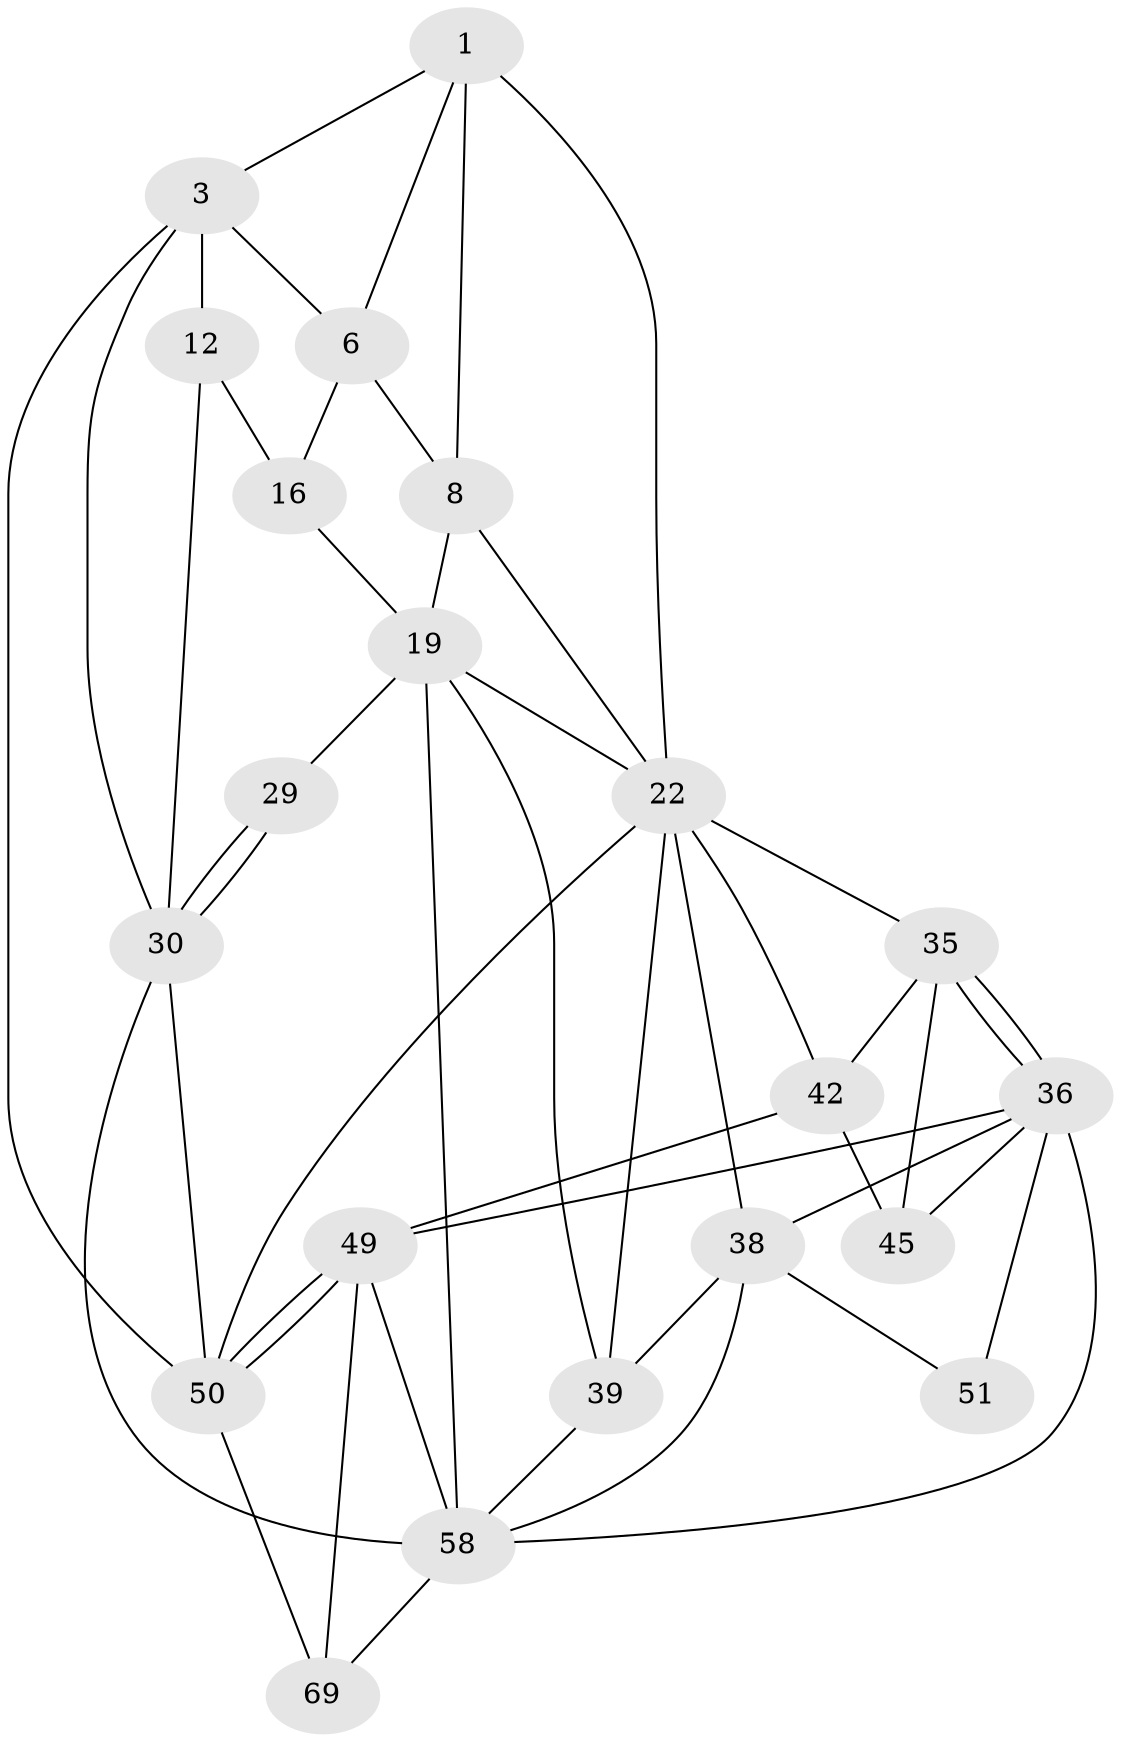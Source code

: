 // original degree distribution, {3: 0.028169014084507043, 5: 0.5352112676056338, 6: 0.19718309859154928, 4: 0.23943661971830985}
// Generated by graph-tools (version 1.1) at 2025/21/03/04/25 18:21:08]
// undirected, 21 vertices, 49 edges
graph export_dot {
graph [start="1"]
  node [color=gray90,style=filled];
  1 [pos="+0.17232059914005868+0",super="+5+2"];
  3 [pos="+0+0",super="+4+11"];
  6 [pos="+0.17211540582711912+0.21274930425875968",super="+15"];
  8 [pos="+0.299821547551016+0.16243027130855686",super="+9+14"];
  12 [pos="+0+0.23785406227731395",super="+18+13"];
  16 [pos="+0.10339007312583842+0.2579057405381521",super="+17"];
  19 [pos="+0.2584290297012886+0.3559685402145415",super="+20+21"];
  22 [pos="+0.7526654770021679+0.23616746512455503",super="+23+26"];
  29 [pos="+0+0.6562705592831967"];
  30 [pos="+0+0.6584118124610554",super="+56+31"];
  35 [pos="+0.8167590357619091+0.5389273241324535",super="+44"];
  36 [pos="+0.7413547172874004+0.6089688961253075",super="+37+46"];
  38 [pos="+0.6146138910902508+0.5864065798818531",super="+41"];
  39 [pos="+0.34703981337675155+0.6739324261814286",super="+40"];
  42 [pos="+1+0.45607432631530936",super="+43+48"];
  45 [pos="+0.8806313711912411+0.6944967339716758",super="+47"];
  49 [pos="+1+0.9163693081013606",super="+55"];
  50 [pos="+1+1",super="+57+66"];
  51 [pos="+0.726069880177923+0.7191625975159437"];
  58 [pos="+0.5796762649475198+0.8724308563271131",super="+61+59"];
  69 [pos="+0.32403941805371356+1",super="+71+70"];
  1 -- 8 [weight=2];
  1 -- 6;
  1 -- 3;
  1 -- 22;
  3 -- 6;
  3 -- 12 [weight=2];
  3 -- 50;
  3 -- 30;
  6 -- 16;
  6 -- 8;
  8 -- 22;
  8 -- 19 [weight=2];
  12 -- 16 [weight=2];
  12 -- 30;
  16 -- 19;
  19 -- 29 [weight=2];
  19 -- 22;
  19 -- 39;
  19 -- 58;
  22 -- 38;
  22 -- 39;
  22 -- 50;
  22 -- 35;
  22 -- 42;
  29 -- 30;
  29 -- 30;
  30 -- 50;
  30 -- 58;
  35 -- 36;
  35 -- 36;
  35 -- 42;
  35 -- 45;
  36 -- 51 [weight=2];
  36 -- 38;
  36 -- 49;
  36 -- 58;
  36 -- 45;
  38 -- 58;
  38 -- 51;
  38 -- 39;
  39 -- 58;
  42 -- 45 [weight=2];
  42 -- 49;
  49 -- 50 [weight=2];
  49 -- 50;
  49 -- 69;
  49 -- 58;
  50 -- 69 [weight=2];
  58 -- 69 [weight=2];
}
